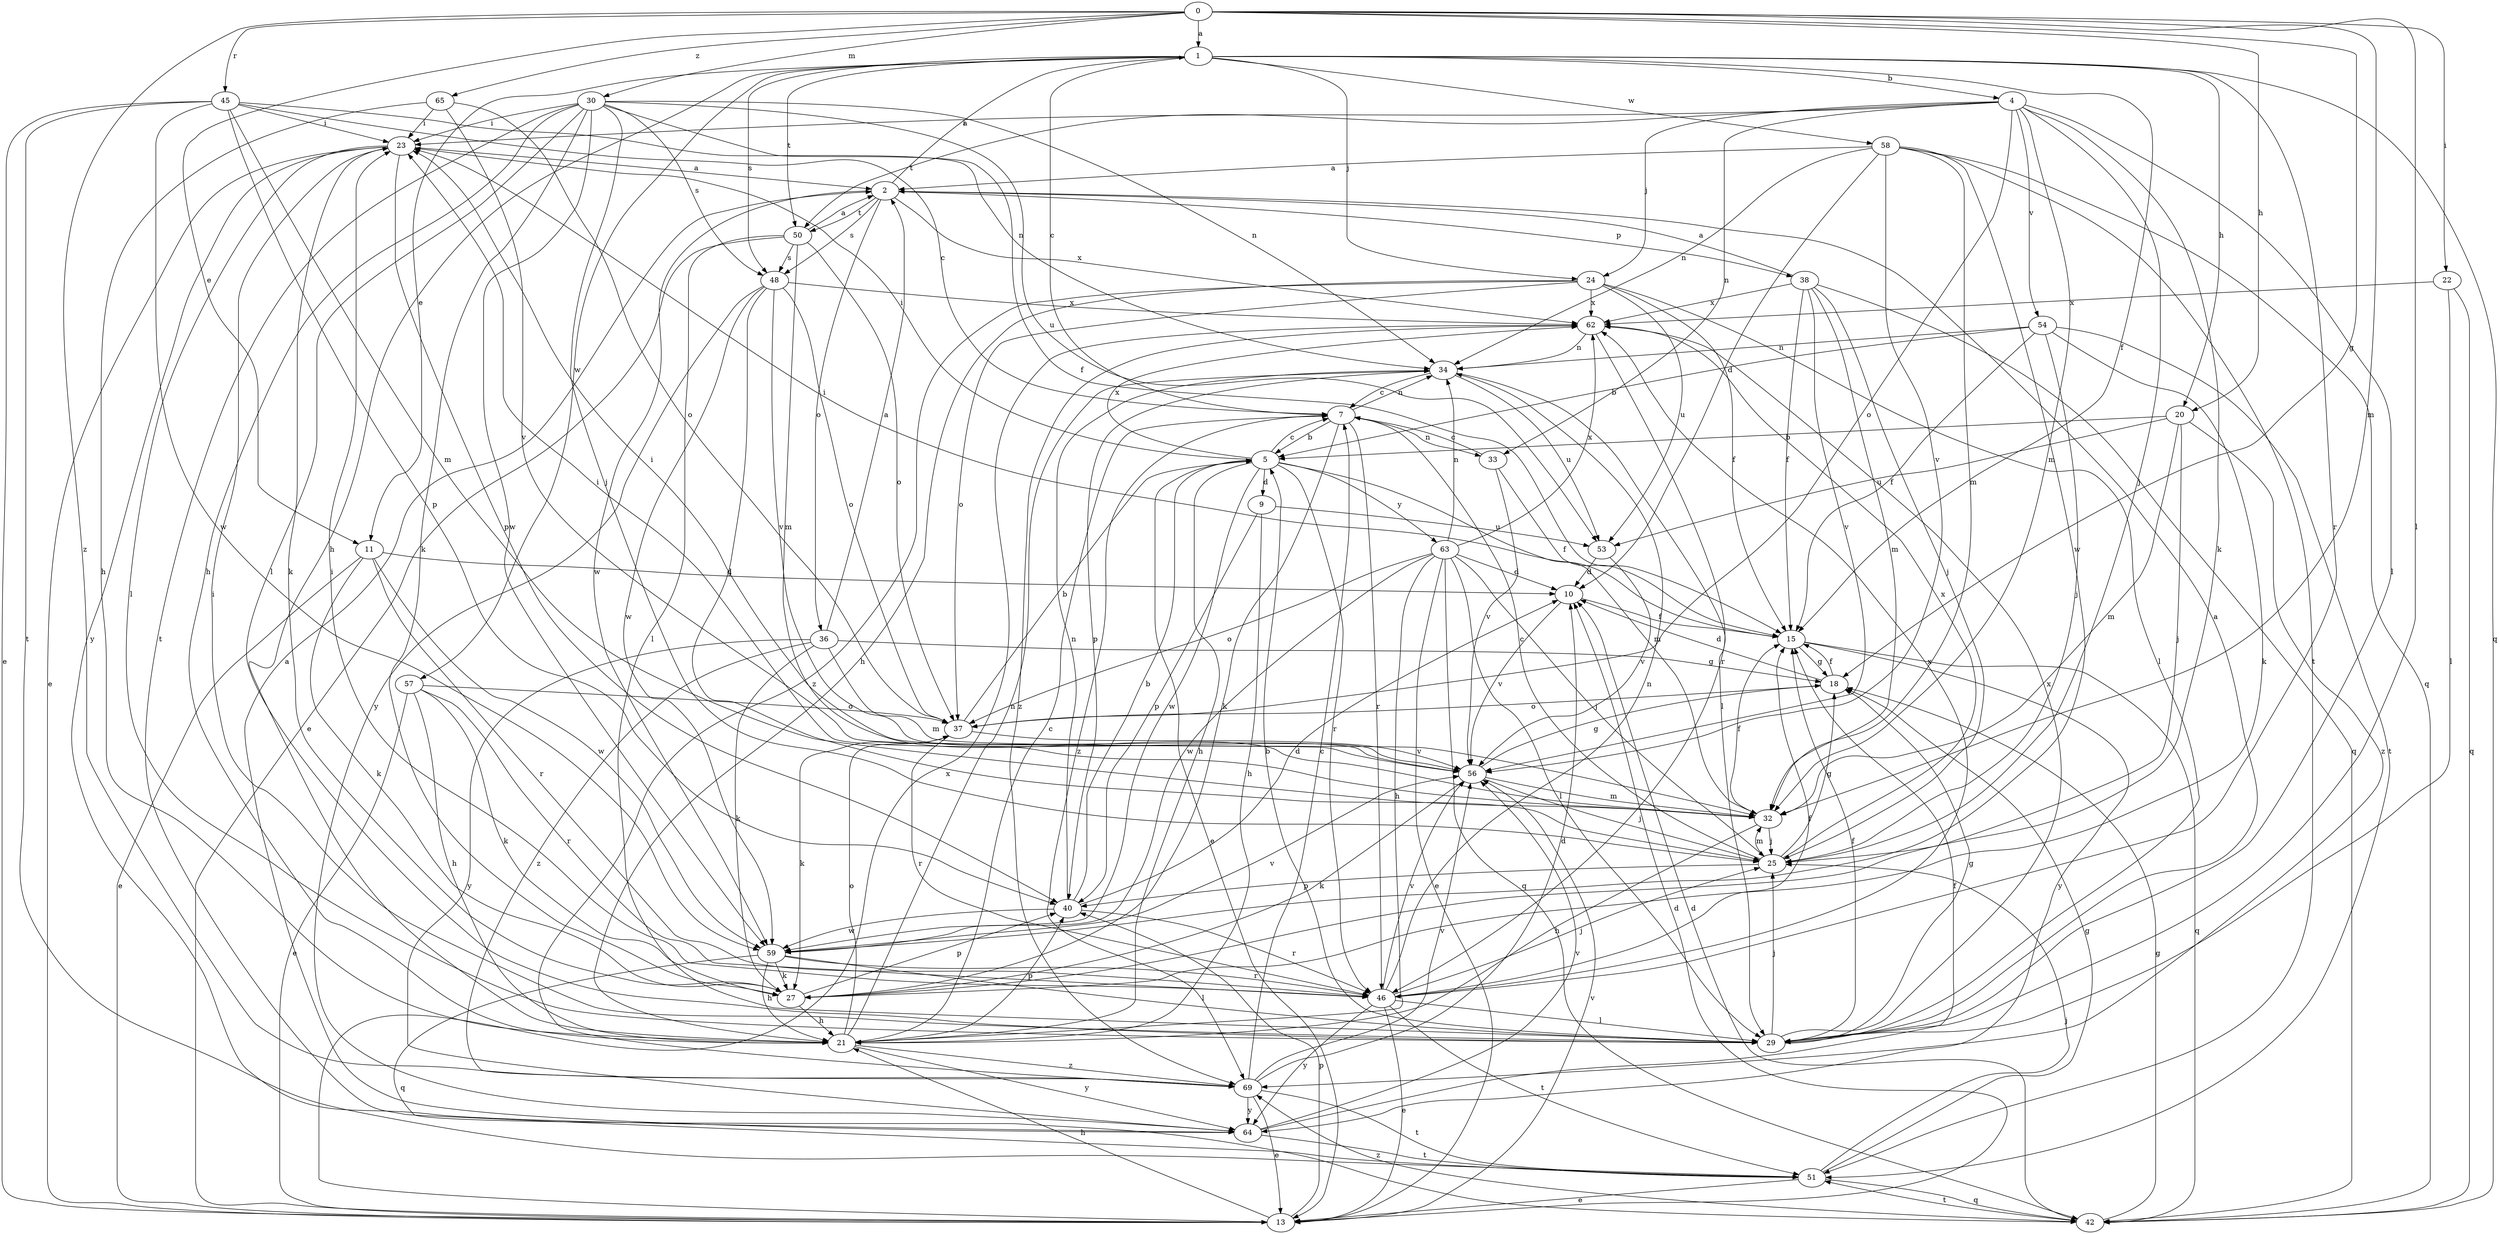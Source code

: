 strict digraph  {
0;
1;
2;
4;
5;
7;
9;
10;
11;
13;
15;
18;
20;
21;
22;
23;
24;
25;
27;
29;
30;
32;
33;
34;
36;
37;
38;
40;
42;
45;
46;
48;
50;
51;
53;
54;
56;
57;
58;
59;
62;
63;
64;
65;
69;
0 -> 1  [label=a];
0 -> 11  [label=e];
0 -> 18  [label=g];
0 -> 20  [label=h];
0 -> 22  [label=i];
0 -> 29  [label=l];
0 -> 30  [label=m];
0 -> 32  [label=m];
0 -> 45  [label=r];
0 -> 65  [label=z];
0 -> 69  [label=z];
1 -> 4  [label=b];
1 -> 7  [label=c];
1 -> 11  [label=e];
1 -> 15  [label=f];
1 -> 20  [label=h];
1 -> 21  [label=h];
1 -> 24  [label=j];
1 -> 42  [label=q];
1 -> 46  [label=r];
1 -> 48  [label=s];
1 -> 50  [label=t];
1 -> 57  [label=w];
1 -> 58  [label=w];
2 -> 1  [label=a];
2 -> 36  [label=o];
2 -> 38  [label=p];
2 -> 48  [label=s];
2 -> 50  [label=t];
2 -> 59  [label=w];
2 -> 62  [label=x];
4 -> 23  [label=i];
4 -> 24  [label=j];
4 -> 25  [label=j];
4 -> 27  [label=k];
4 -> 29  [label=l];
4 -> 32  [label=m];
4 -> 33  [label=n];
4 -> 37  [label=o];
4 -> 50  [label=t];
4 -> 54  [label=v];
5 -> 7  [label=c];
5 -> 9  [label=d];
5 -> 13  [label=e];
5 -> 21  [label=h];
5 -> 23  [label=i];
5 -> 32  [label=m];
5 -> 46  [label=r];
5 -> 59  [label=w];
5 -> 62  [label=x];
5 -> 63  [label=y];
7 -> 5  [label=b];
7 -> 27  [label=k];
7 -> 33  [label=n];
7 -> 34  [label=n];
7 -> 46  [label=r];
7 -> 69  [label=z];
9 -> 21  [label=h];
9 -> 40  [label=p];
9 -> 53  [label=u];
10 -> 15  [label=f];
10 -> 56  [label=v];
11 -> 10  [label=d];
11 -> 13  [label=e];
11 -> 27  [label=k];
11 -> 46  [label=r];
11 -> 59  [label=w];
13 -> 10  [label=d];
13 -> 21  [label=h];
13 -> 40  [label=p];
13 -> 56  [label=v];
13 -> 62  [label=x];
15 -> 18  [label=g];
15 -> 23  [label=i];
15 -> 42  [label=q];
15 -> 64  [label=y];
18 -> 10  [label=d];
18 -> 15  [label=f];
18 -> 37  [label=o];
20 -> 5  [label=b];
20 -> 25  [label=j];
20 -> 32  [label=m];
20 -> 53  [label=u];
20 -> 69  [label=z];
21 -> 7  [label=c];
21 -> 34  [label=n];
21 -> 37  [label=o];
21 -> 40  [label=p];
21 -> 64  [label=y];
21 -> 69  [label=z];
22 -> 29  [label=l];
22 -> 42  [label=q];
22 -> 62  [label=x];
23 -> 2  [label=a];
23 -> 13  [label=e];
23 -> 27  [label=k];
23 -> 29  [label=l];
23 -> 40  [label=p];
23 -> 64  [label=y];
24 -> 15  [label=f];
24 -> 21  [label=h];
24 -> 29  [label=l];
24 -> 37  [label=o];
24 -> 53  [label=u];
24 -> 62  [label=x];
24 -> 69  [label=z];
25 -> 7  [label=c];
25 -> 18  [label=g];
25 -> 32  [label=m];
25 -> 40  [label=p];
25 -> 62  [label=x];
27 -> 21  [label=h];
27 -> 40  [label=p];
29 -> 2  [label=a];
29 -> 5  [label=b];
29 -> 15  [label=f];
29 -> 18  [label=g];
29 -> 23  [label=i];
29 -> 25  [label=j];
29 -> 62  [label=x];
30 -> 15  [label=f];
30 -> 21  [label=h];
30 -> 23  [label=i];
30 -> 25  [label=j];
30 -> 27  [label=k];
30 -> 29  [label=l];
30 -> 34  [label=n];
30 -> 48  [label=s];
30 -> 51  [label=t];
30 -> 53  [label=u];
30 -> 59  [label=w];
32 -> 15  [label=f];
32 -> 21  [label=h];
32 -> 23  [label=i];
32 -> 25  [label=j];
33 -> 7  [label=c];
33 -> 15  [label=f];
33 -> 56  [label=v];
34 -> 7  [label=c];
34 -> 29  [label=l];
34 -> 40  [label=p];
34 -> 53  [label=u];
36 -> 2  [label=a];
36 -> 18  [label=g];
36 -> 27  [label=k];
36 -> 32  [label=m];
36 -> 64  [label=y];
36 -> 69  [label=z];
37 -> 5  [label=b];
37 -> 27  [label=k];
37 -> 46  [label=r];
37 -> 56  [label=v];
38 -> 2  [label=a];
38 -> 15  [label=f];
38 -> 25  [label=j];
38 -> 32  [label=m];
38 -> 42  [label=q];
38 -> 56  [label=v];
38 -> 62  [label=x];
40 -> 5  [label=b];
40 -> 10  [label=d];
40 -> 34  [label=n];
40 -> 46  [label=r];
40 -> 59  [label=w];
42 -> 10  [label=d];
42 -> 18  [label=g];
42 -> 51  [label=t];
42 -> 69  [label=z];
45 -> 7  [label=c];
45 -> 13  [label=e];
45 -> 23  [label=i];
45 -> 32  [label=m];
45 -> 34  [label=n];
45 -> 40  [label=p];
45 -> 51  [label=t];
45 -> 59  [label=w];
46 -> 13  [label=e];
46 -> 15  [label=f];
46 -> 23  [label=i];
46 -> 25  [label=j];
46 -> 29  [label=l];
46 -> 34  [label=n];
46 -> 51  [label=t];
46 -> 56  [label=v];
46 -> 62  [label=x];
46 -> 64  [label=y];
48 -> 25  [label=j];
48 -> 37  [label=o];
48 -> 56  [label=v];
48 -> 59  [label=w];
48 -> 62  [label=x];
48 -> 64  [label=y];
50 -> 2  [label=a];
50 -> 13  [label=e];
50 -> 29  [label=l];
50 -> 32  [label=m];
50 -> 37  [label=o];
50 -> 48  [label=s];
51 -> 13  [label=e];
51 -> 18  [label=g];
51 -> 25  [label=j];
51 -> 42  [label=q];
53 -> 10  [label=d];
53 -> 56  [label=v];
54 -> 5  [label=b];
54 -> 15  [label=f];
54 -> 25  [label=j];
54 -> 27  [label=k];
54 -> 34  [label=n];
54 -> 51  [label=t];
56 -> 18  [label=g];
56 -> 23  [label=i];
56 -> 25  [label=j];
56 -> 27  [label=k];
56 -> 32  [label=m];
57 -> 13  [label=e];
57 -> 21  [label=h];
57 -> 27  [label=k];
57 -> 37  [label=o];
57 -> 46  [label=r];
58 -> 2  [label=a];
58 -> 10  [label=d];
58 -> 32  [label=m];
58 -> 34  [label=n];
58 -> 42  [label=q];
58 -> 51  [label=t];
58 -> 56  [label=v];
58 -> 59  [label=w];
59 -> 21  [label=h];
59 -> 27  [label=k];
59 -> 29  [label=l];
59 -> 42  [label=q];
59 -> 46  [label=r];
59 -> 56  [label=v];
62 -> 34  [label=n];
62 -> 46  [label=r];
62 -> 69  [label=z];
63 -> 10  [label=d];
63 -> 13  [label=e];
63 -> 21  [label=h];
63 -> 25  [label=j];
63 -> 29  [label=l];
63 -> 34  [label=n];
63 -> 37  [label=o];
63 -> 42  [label=q];
63 -> 59  [label=w];
63 -> 62  [label=x];
64 -> 2  [label=a];
64 -> 15  [label=f];
64 -> 51  [label=t];
64 -> 56  [label=v];
65 -> 21  [label=h];
65 -> 23  [label=i];
65 -> 37  [label=o];
65 -> 56  [label=v];
69 -> 7  [label=c];
69 -> 10  [label=d];
69 -> 13  [label=e];
69 -> 51  [label=t];
69 -> 56  [label=v];
69 -> 64  [label=y];
}

